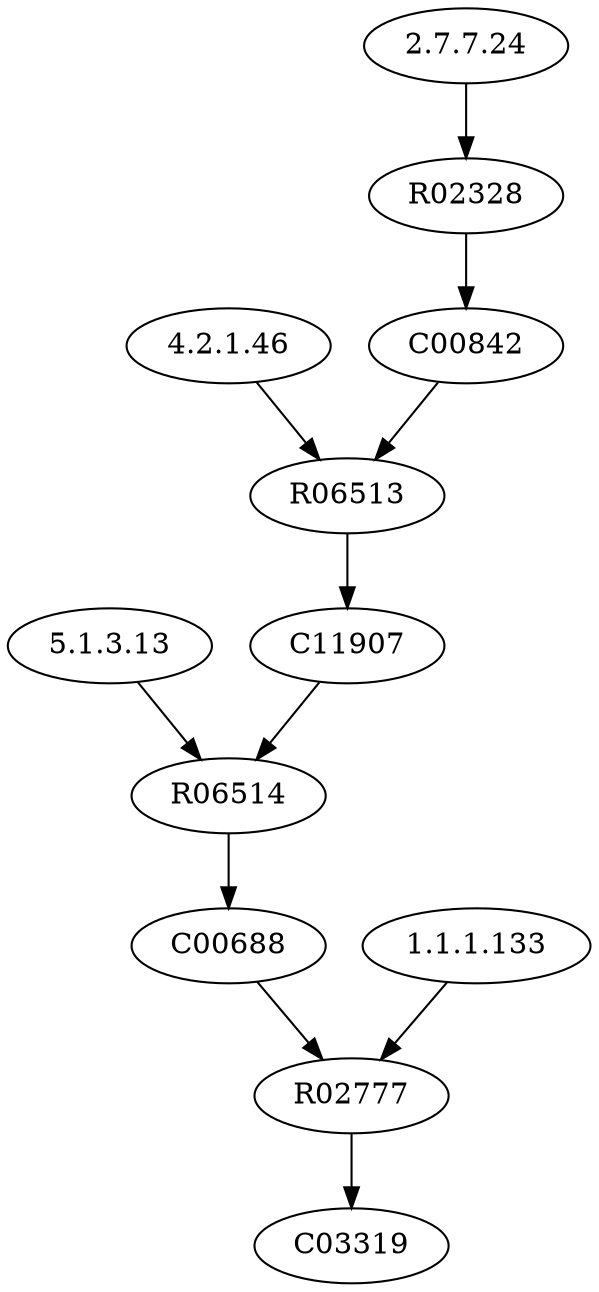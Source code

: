 digraph G {
"5.1.3.13" [type=E];
"2.7.7.24" [type=E];
"1.1.1.133" [type=E];
"4.2.1.46" [type=E];
R02328 [type=R];
R06513 [type=R];
R02777 [type=R];
R06514 [type=R];
C11907 [type=C];
C00842 [type=C];
C03319 [type=C];
C00688 [type=C];
C00688 -> R02777;
R02777 -> C03319;
C11907 -> R06514;
R06514 -> C00688;
C00842 -> R06513;
R06513 -> C11907;
R02328 -> C00842;
"2.7.7.24" -> R02328;
"4.2.1.46" -> R06513;
"1.1.1.133" -> R02777;
"5.1.3.13" -> R06514;
}
